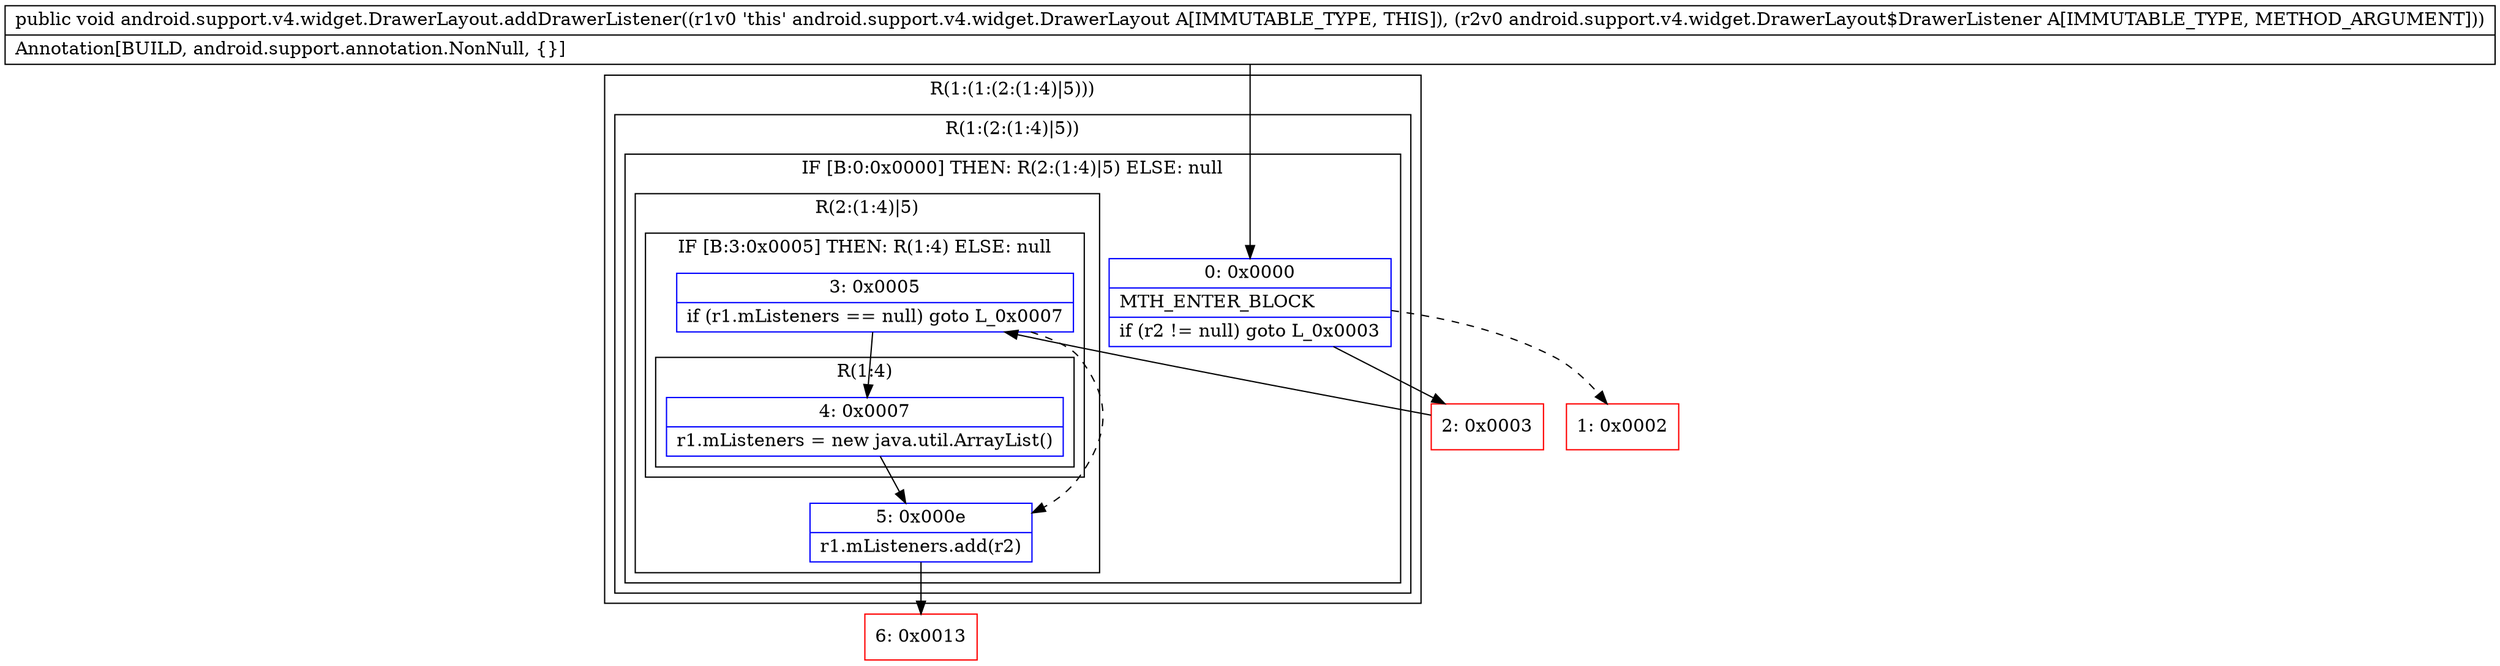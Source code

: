 digraph "CFG forandroid.support.v4.widget.DrawerLayout.addDrawerListener(Landroid\/support\/v4\/widget\/DrawerLayout$DrawerListener;)V" {
subgraph cluster_Region_308423566 {
label = "R(1:(1:(2:(1:4)|5)))";
node [shape=record,color=blue];
subgraph cluster_Region_1330696732 {
label = "R(1:(2:(1:4)|5))";
node [shape=record,color=blue];
subgraph cluster_IfRegion_510883792 {
label = "IF [B:0:0x0000] THEN: R(2:(1:4)|5) ELSE: null";
node [shape=record,color=blue];
Node_0 [shape=record,label="{0\:\ 0x0000|MTH_ENTER_BLOCK\l|if (r2 != null) goto L_0x0003\l}"];
subgraph cluster_Region_530268447 {
label = "R(2:(1:4)|5)";
node [shape=record,color=blue];
subgraph cluster_IfRegion_480655161 {
label = "IF [B:3:0x0005] THEN: R(1:4) ELSE: null";
node [shape=record,color=blue];
Node_3 [shape=record,label="{3\:\ 0x0005|if (r1.mListeners == null) goto L_0x0007\l}"];
subgraph cluster_Region_1429198467 {
label = "R(1:4)";
node [shape=record,color=blue];
Node_4 [shape=record,label="{4\:\ 0x0007|r1.mListeners = new java.util.ArrayList()\l}"];
}
}
Node_5 [shape=record,label="{5\:\ 0x000e|r1.mListeners.add(r2)\l}"];
}
}
}
}
Node_1 [shape=record,color=red,label="{1\:\ 0x0002}"];
Node_2 [shape=record,color=red,label="{2\:\ 0x0003}"];
Node_6 [shape=record,color=red,label="{6\:\ 0x0013}"];
MethodNode[shape=record,label="{public void android.support.v4.widget.DrawerLayout.addDrawerListener((r1v0 'this' android.support.v4.widget.DrawerLayout A[IMMUTABLE_TYPE, THIS]), (r2v0 android.support.v4.widget.DrawerLayout$DrawerListener A[IMMUTABLE_TYPE, METHOD_ARGUMENT]))  | Annotation[BUILD, android.support.annotation.NonNull, \{\}]\l}"];
MethodNode -> Node_0;
Node_0 -> Node_1[style=dashed];
Node_0 -> Node_2;
Node_3 -> Node_4;
Node_3 -> Node_5[style=dashed];
Node_4 -> Node_5;
Node_5 -> Node_6;
Node_2 -> Node_3;
}

